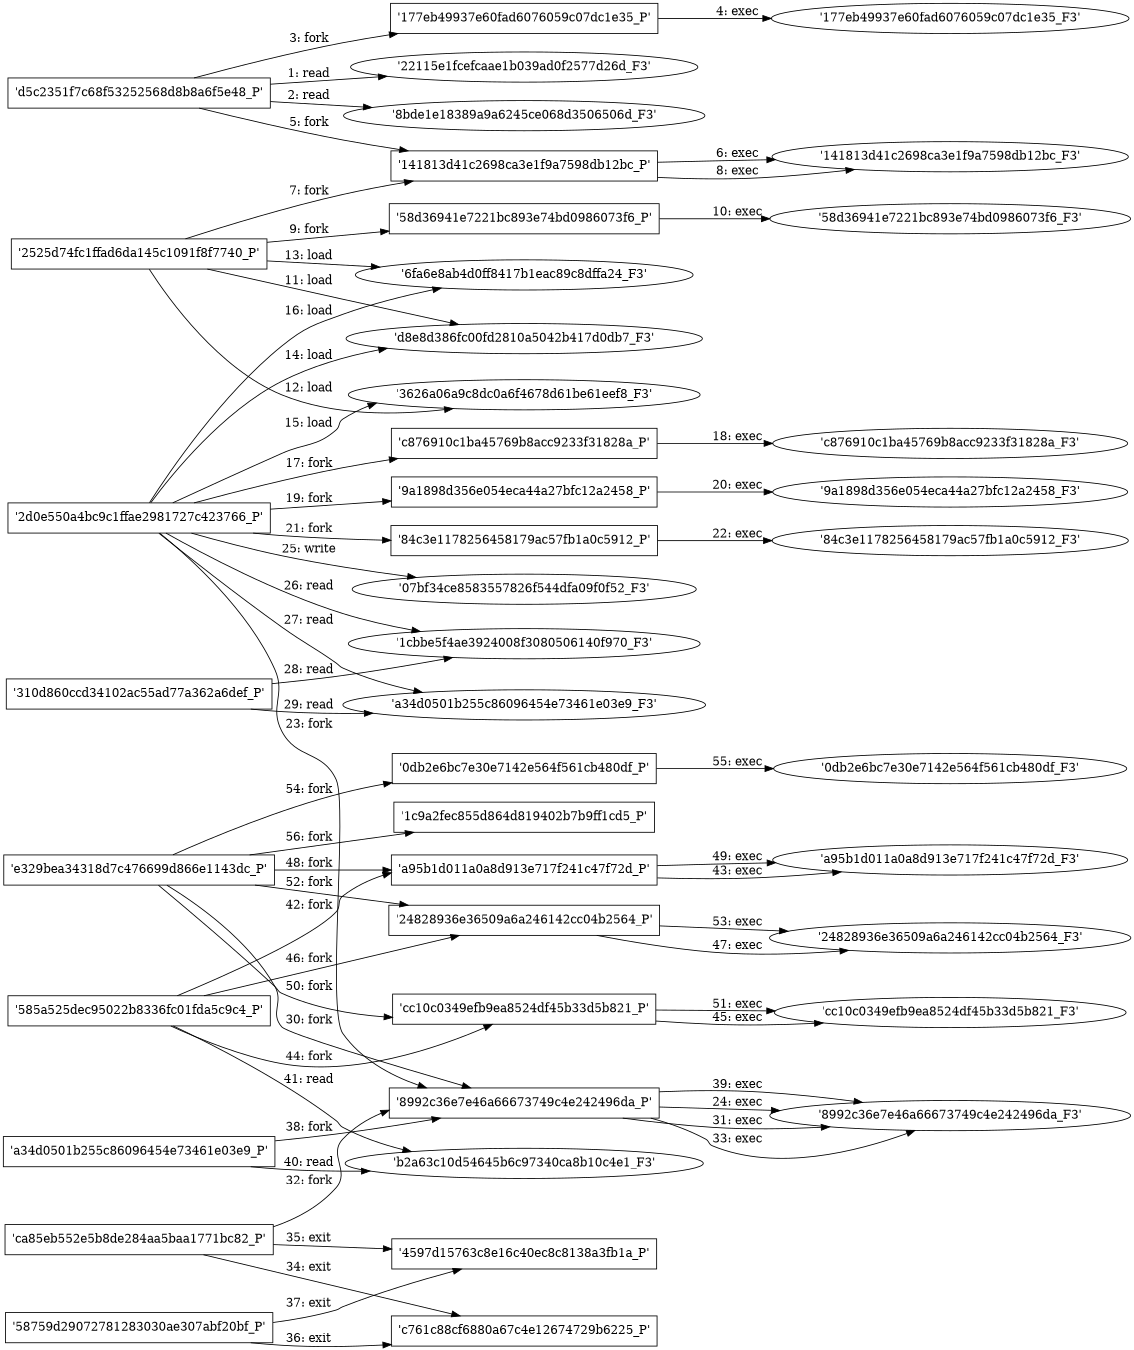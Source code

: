 digraph "D:\Learning\Paper\apt\基于CTI的攻击预警\Dataset\攻击图\ASGfromALLCTI\Vulnerability Spotlight Libgraphite Font Processing Vulnerabilities.dot" {
rankdir="LR"
size="9"
fixedsize="false"
splines="true"
nodesep=0.3
ranksep=0
fontsize=10
overlap="scalexy"
engine= "neato"
	"'22115e1fcefcaae1b039ad0f2577d26d_F3'" [node_type=file shape=ellipse]
	"'d5c2351f7c68f53252568d8b8a6f5e48_P'" [node_type=Process shape=box]
	"'d5c2351f7c68f53252568d8b8a6f5e48_P'" -> "'22115e1fcefcaae1b039ad0f2577d26d_F3'" [label="1: read"]
	"'8bde1e18389a9a6245ce068d3506506d_F3'" [node_type=file shape=ellipse]
	"'d5c2351f7c68f53252568d8b8a6f5e48_P'" [node_type=Process shape=box]
	"'d5c2351f7c68f53252568d8b8a6f5e48_P'" -> "'8bde1e18389a9a6245ce068d3506506d_F3'" [label="2: read"]
	"'d5c2351f7c68f53252568d8b8a6f5e48_P'" [node_type=Process shape=box]
	"'177eb49937e60fad6076059c07dc1e35_P'" [node_type=Process shape=box]
	"'d5c2351f7c68f53252568d8b8a6f5e48_P'" -> "'177eb49937e60fad6076059c07dc1e35_P'" [label="3: fork"]
	"'177eb49937e60fad6076059c07dc1e35_P'" [node_type=Process shape=box]
	"'177eb49937e60fad6076059c07dc1e35_F3'" [node_type=File shape=ellipse]
	"'177eb49937e60fad6076059c07dc1e35_P'" -> "'177eb49937e60fad6076059c07dc1e35_F3'" [label="4: exec"]
	"'d5c2351f7c68f53252568d8b8a6f5e48_P'" [node_type=Process shape=box]
	"'141813d41c2698ca3e1f9a7598db12bc_P'" [node_type=Process shape=box]
	"'d5c2351f7c68f53252568d8b8a6f5e48_P'" -> "'141813d41c2698ca3e1f9a7598db12bc_P'" [label="5: fork"]
	"'141813d41c2698ca3e1f9a7598db12bc_P'" [node_type=Process shape=box]
	"'141813d41c2698ca3e1f9a7598db12bc_F3'" [node_type=File shape=ellipse]
	"'141813d41c2698ca3e1f9a7598db12bc_P'" -> "'141813d41c2698ca3e1f9a7598db12bc_F3'" [label="6: exec"]
	"'2525d74fc1ffad6da145c1091f8f7740_P'" [node_type=Process shape=box]
	"'141813d41c2698ca3e1f9a7598db12bc_P'" [node_type=Process shape=box]
	"'2525d74fc1ffad6da145c1091f8f7740_P'" -> "'141813d41c2698ca3e1f9a7598db12bc_P'" [label="7: fork"]
	"'141813d41c2698ca3e1f9a7598db12bc_P'" [node_type=Process shape=box]
	"'141813d41c2698ca3e1f9a7598db12bc_F3'" [node_type=File shape=ellipse]
	"'141813d41c2698ca3e1f9a7598db12bc_P'" -> "'141813d41c2698ca3e1f9a7598db12bc_F3'" [label="8: exec"]
	"'2525d74fc1ffad6da145c1091f8f7740_P'" [node_type=Process shape=box]
	"'58d36941e7221bc893e74bd0986073f6_P'" [node_type=Process shape=box]
	"'2525d74fc1ffad6da145c1091f8f7740_P'" -> "'58d36941e7221bc893e74bd0986073f6_P'" [label="9: fork"]
	"'58d36941e7221bc893e74bd0986073f6_P'" [node_type=Process shape=box]
	"'58d36941e7221bc893e74bd0986073f6_F3'" [node_type=File shape=ellipse]
	"'58d36941e7221bc893e74bd0986073f6_P'" -> "'58d36941e7221bc893e74bd0986073f6_F3'" [label="10: exec"]
	"'d8e8d386fc00fd2810a5042b417d0db7_F3'" [node_type=file shape=ellipse]
	"'2525d74fc1ffad6da145c1091f8f7740_P'" [node_type=Process shape=box]
	"'2525d74fc1ffad6da145c1091f8f7740_P'" -> "'d8e8d386fc00fd2810a5042b417d0db7_F3'" [label="11: load"]
	"'3626a06a9c8dc0a6f4678d61be61eef8_F3'" [node_type=file shape=ellipse]
	"'2525d74fc1ffad6da145c1091f8f7740_P'" [node_type=Process shape=box]
	"'2525d74fc1ffad6da145c1091f8f7740_P'" -> "'3626a06a9c8dc0a6f4678d61be61eef8_F3'" [label="12: load"]
	"'6fa6e8ab4d0ff8417b1eac89c8dffa24_F3'" [node_type=file shape=ellipse]
	"'2525d74fc1ffad6da145c1091f8f7740_P'" [node_type=Process shape=box]
	"'2525d74fc1ffad6da145c1091f8f7740_P'" -> "'6fa6e8ab4d0ff8417b1eac89c8dffa24_F3'" [label="13: load"]
	"'d8e8d386fc00fd2810a5042b417d0db7_F3'" [node_type=file shape=ellipse]
	"'2d0e550a4bc9c1ffae2981727c423766_P'" [node_type=Process shape=box]
	"'2d0e550a4bc9c1ffae2981727c423766_P'" -> "'d8e8d386fc00fd2810a5042b417d0db7_F3'" [label="14: load"]
	"'3626a06a9c8dc0a6f4678d61be61eef8_F3'" [node_type=file shape=ellipse]
	"'2d0e550a4bc9c1ffae2981727c423766_P'" [node_type=Process shape=box]
	"'2d0e550a4bc9c1ffae2981727c423766_P'" -> "'3626a06a9c8dc0a6f4678d61be61eef8_F3'" [label="15: load"]
	"'6fa6e8ab4d0ff8417b1eac89c8dffa24_F3'" [node_type=file shape=ellipse]
	"'2d0e550a4bc9c1ffae2981727c423766_P'" [node_type=Process shape=box]
	"'2d0e550a4bc9c1ffae2981727c423766_P'" -> "'6fa6e8ab4d0ff8417b1eac89c8dffa24_F3'" [label="16: load"]
	"'2d0e550a4bc9c1ffae2981727c423766_P'" [node_type=Process shape=box]
	"'c876910c1ba45769b8acc9233f31828a_P'" [node_type=Process shape=box]
	"'2d0e550a4bc9c1ffae2981727c423766_P'" -> "'c876910c1ba45769b8acc9233f31828a_P'" [label="17: fork"]
	"'c876910c1ba45769b8acc9233f31828a_P'" [node_type=Process shape=box]
	"'c876910c1ba45769b8acc9233f31828a_F3'" [node_type=File shape=ellipse]
	"'c876910c1ba45769b8acc9233f31828a_P'" -> "'c876910c1ba45769b8acc9233f31828a_F3'" [label="18: exec"]
	"'2d0e550a4bc9c1ffae2981727c423766_P'" [node_type=Process shape=box]
	"'9a1898d356e054eca44a27bfc12a2458_P'" [node_type=Process shape=box]
	"'2d0e550a4bc9c1ffae2981727c423766_P'" -> "'9a1898d356e054eca44a27bfc12a2458_P'" [label="19: fork"]
	"'9a1898d356e054eca44a27bfc12a2458_P'" [node_type=Process shape=box]
	"'9a1898d356e054eca44a27bfc12a2458_F3'" [node_type=File shape=ellipse]
	"'9a1898d356e054eca44a27bfc12a2458_P'" -> "'9a1898d356e054eca44a27bfc12a2458_F3'" [label="20: exec"]
	"'2d0e550a4bc9c1ffae2981727c423766_P'" [node_type=Process shape=box]
	"'84c3e1178256458179ac57fb1a0c5912_P'" [node_type=Process shape=box]
	"'2d0e550a4bc9c1ffae2981727c423766_P'" -> "'84c3e1178256458179ac57fb1a0c5912_P'" [label="21: fork"]
	"'84c3e1178256458179ac57fb1a0c5912_P'" [node_type=Process shape=box]
	"'84c3e1178256458179ac57fb1a0c5912_F3'" [node_type=File shape=ellipse]
	"'84c3e1178256458179ac57fb1a0c5912_P'" -> "'84c3e1178256458179ac57fb1a0c5912_F3'" [label="22: exec"]
	"'2d0e550a4bc9c1ffae2981727c423766_P'" [node_type=Process shape=box]
	"'8992c36e7e46a66673749c4e242496da_P'" [node_type=Process shape=box]
	"'2d0e550a4bc9c1ffae2981727c423766_P'" -> "'8992c36e7e46a66673749c4e242496da_P'" [label="23: fork"]
	"'8992c36e7e46a66673749c4e242496da_P'" [node_type=Process shape=box]
	"'8992c36e7e46a66673749c4e242496da_F3'" [node_type=File shape=ellipse]
	"'8992c36e7e46a66673749c4e242496da_P'" -> "'8992c36e7e46a66673749c4e242496da_F3'" [label="24: exec"]
	"'07bf34ce8583557826f544dfa09f0f52_F3'" [node_type=file shape=ellipse]
	"'2d0e550a4bc9c1ffae2981727c423766_P'" [node_type=Process shape=box]
	"'2d0e550a4bc9c1ffae2981727c423766_P'" -> "'07bf34ce8583557826f544dfa09f0f52_F3'" [label="25: write"]
	"'1cbbe5f4ae3924008f3080506140f970_F3'" [node_type=file shape=ellipse]
	"'2d0e550a4bc9c1ffae2981727c423766_P'" [node_type=Process shape=box]
	"'2d0e550a4bc9c1ffae2981727c423766_P'" -> "'1cbbe5f4ae3924008f3080506140f970_F3'" [label="26: read"]
	"'a34d0501b255c86096454e73461e03e9_F3'" [node_type=file shape=ellipse]
	"'2d0e550a4bc9c1ffae2981727c423766_P'" [node_type=Process shape=box]
	"'2d0e550a4bc9c1ffae2981727c423766_P'" -> "'a34d0501b255c86096454e73461e03e9_F3'" [label="27: read"]
	"'1cbbe5f4ae3924008f3080506140f970_F3'" [node_type=file shape=ellipse]
	"'310d860ccd34102ac55ad77a362a6def_P'" [node_type=Process shape=box]
	"'310d860ccd34102ac55ad77a362a6def_P'" -> "'1cbbe5f4ae3924008f3080506140f970_F3'" [label="28: read"]
	"'a34d0501b255c86096454e73461e03e9_F3'" [node_type=file shape=ellipse]
	"'310d860ccd34102ac55ad77a362a6def_P'" [node_type=Process shape=box]
	"'310d860ccd34102ac55ad77a362a6def_P'" -> "'a34d0501b255c86096454e73461e03e9_F3'" [label="29: read"]
	"'e329bea34318d7c476699d866e1143dc_P'" [node_type=Process shape=box]
	"'8992c36e7e46a66673749c4e242496da_P'" [node_type=Process shape=box]
	"'e329bea34318d7c476699d866e1143dc_P'" -> "'8992c36e7e46a66673749c4e242496da_P'" [label="30: fork"]
	"'8992c36e7e46a66673749c4e242496da_P'" [node_type=Process shape=box]
	"'8992c36e7e46a66673749c4e242496da_F3'" [node_type=File shape=ellipse]
	"'8992c36e7e46a66673749c4e242496da_P'" -> "'8992c36e7e46a66673749c4e242496da_F3'" [label="31: exec"]
	"'ca85eb552e5b8de284aa5baa1771bc82_P'" [node_type=Process shape=box]
	"'8992c36e7e46a66673749c4e242496da_P'" [node_type=Process shape=box]
	"'ca85eb552e5b8de284aa5baa1771bc82_P'" -> "'8992c36e7e46a66673749c4e242496da_P'" [label="32: fork"]
	"'8992c36e7e46a66673749c4e242496da_P'" [node_type=Process shape=box]
	"'8992c36e7e46a66673749c4e242496da_F3'" [node_type=File shape=ellipse]
	"'8992c36e7e46a66673749c4e242496da_P'" -> "'8992c36e7e46a66673749c4e242496da_F3'" [label="33: exec"]
	"'ca85eb552e5b8de284aa5baa1771bc82_P'" [node_type=Process shape=box]
	"'c761c88cf6880a67c4e12674729b6225_P'" [node_type=Process shape=box]
	"'ca85eb552e5b8de284aa5baa1771bc82_P'" -> "'c761c88cf6880a67c4e12674729b6225_P'" [label="34: exit"]
	"'ca85eb552e5b8de284aa5baa1771bc82_P'" [node_type=Process shape=box]
	"'4597d15763c8e16c40ec8c8138a3fb1a_P'" [node_type=Process shape=box]
	"'ca85eb552e5b8de284aa5baa1771bc82_P'" -> "'4597d15763c8e16c40ec8c8138a3fb1a_P'" [label="35: exit"]
	"'58759d29072781283030ae307abf20bf_P'" [node_type=Process shape=box]
	"'c761c88cf6880a67c4e12674729b6225_P'" [node_type=Process shape=box]
	"'58759d29072781283030ae307abf20bf_P'" -> "'c761c88cf6880a67c4e12674729b6225_P'" [label="36: exit"]
	"'58759d29072781283030ae307abf20bf_P'" [node_type=Process shape=box]
	"'4597d15763c8e16c40ec8c8138a3fb1a_P'" [node_type=Process shape=box]
	"'58759d29072781283030ae307abf20bf_P'" -> "'4597d15763c8e16c40ec8c8138a3fb1a_P'" [label="37: exit"]
	"'a34d0501b255c86096454e73461e03e9_P'" [node_type=Process shape=box]
	"'8992c36e7e46a66673749c4e242496da_P'" [node_type=Process shape=box]
	"'a34d0501b255c86096454e73461e03e9_P'" -> "'8992c36e7e46a66673749c4e242496da_P'" [label="38: fork"]
	"'8992c36e7e46a66673749c4e242496da_P'" [node_type=Process shape=box]
	"'8992c36e7e46a66673749c4e242496da_F3'" [node_type=File shape=ellipse]
	"'8992c36e7e46a66673749c4e242496da_P'" -> "'8992c36e7e46a66673749c4e242496da_F3'" [label="39: exec"]
	"'b2a63c10d54645b6c97340ca8b10c4e1_F3'" [node_type=file shape=ellipse]
	"'a34d0501b255c86096454e73461e03e9_P'" [node_type=Process shape=box]
	"'a34d0501b255c86096454e73461e03e9_P'" -> "'b2a63c10d54645b6c97340ca8b10c4e1_F3'" [label="40: read"]
	"'b2a63c10d54645b6c97340ca8b10c4e1_F3'" [node_type=file shape=ellipse]
	"'585a525dec95022b8336fc01fda5c9c4_P'" [node_type=Process shape=box]
	"'585a525dec95022b8336fc01fda5c9c4_P'" -> "'b2a63c10d54645b6c97340ca8b10c4e1_F3'" [label="41: read"]
	"'585a525dec95022b8336fc01fda5c9c4_P'" [node_type=Process shape=box]
	"'a95b1d011a0a8d913e717f241c47f72d_P'" [node_type=Process shape=box]
	"'585a525dec95022b8336fc01fda5c9c4_P'" -> "'a95b1d011a0a8d913e717f241c47f72d_P'" [label="42: fork"]
	"'a95b1d011a0a8d913e717f241c47f72d_P'" [node_type=Process shape=box]
	"'a95b1d011a0a8d913e717f241c47f72d_F3'" [node_type=File shape=ellipse]
	"'a95b1d011a0a8d913e717f241c47f72d_P'" -> "'a95b1d011a0a8d913e717f241c47f72d_F3'" [label="43: exec"]
	"'585a525dec95022b8336fc01fda5c9c4_P'" [node_type=Process shape=box]
	"'cc10c0349efb9ea8524df45b33d5b821_P'" [node_type=Process shape=box]
	"'585a525dec95022b8336fc01fda5c9c4_P'" -> "'cc10c0349efb9ea8524df45b33d5b821_P'" [label="44: fork"]
	"'cc10c0349efb9ea8524df45b33d5b821_P'" [node_type=Process shape=box]
	"'cc10c0349efb9ea8524df45b33d5b821_F3'" [node_type=File shape=ellipse]
	"'cc10c0349efb9ea8524df45b33d5b821_P'" -> "'cc10c0349efb9ea8524df45b33d5b821_F3'" [label="45: exec"]
	"'585a525dec95022b8336fc01fda5c9c4_P'" [node_type=Process shape=box]
	"'24828936e36509a6a246142cc04b2564_P'" [node_type=Process shape=box]
	"'585a525dec95022b8336fc01fda5c9c4_P'" -> "'24828936e36509a6a246142cc04b2564_P'" [label="46: fork"]
	"'24828936e36509a6a246142cc04b2564_P'" [node_type=Process shape=box]
	"'24828936e36509a6a246142cc04b2564_F3'" [node_type=File shape=ellipse]
	"'24828936e36509a6a246142cc04b2564_P'" -> "'24828936e36509a6a246142cc04b2564_F3'" [label="47: exec"]
	"'e329bea34318d7c476699d866e1143dc_P'" [node_type=Process shape=box]
	"'a95b1d011a0a8d913e717f241c47f72d_P'" [node_type=Process shape=box]
	"'e329bea34318d7c476699d866e1143dc_P'" -> "'a95b1d011a0a8d913e717f241c47f72d_P'" [label="48: fork"]
	"'a95b1d011a0a8d913e717f241c47f72d_P'" [node_type=Process shape=box]
	"'a95b1d011a0a8d913e717f241c47f72d_F3'" [node_type=File shape=ellipse]
	"'a95b1d011a0a8d913e717f241c47f72d_P'" -> "'a95b1d011a0a8d913e717f241c47f72d_F3'" [label="49: exec"]
	"'e329bea34318d7c476699d866e1143dc_P'" [node_type=Process shape=box]
	"'cc10c0349efb9ea8524df45b33d5b821_P'" [node_type=Process shape=box]
	"'e329bea34318d7c476699d866e1143dc_P'" -> "'cc10c0349efb9ea8524df45b33d5b821_P'" [label="50: fork"]
	"'cc10c0349efb9ea8524df45b33d5b821_P'" [node_type=Process shape=box]
	"'cc10c0349efb9ea8524df45b33d5b821_F3'" [node_type=File shape=ellipse]
	"'cc10c0349efb9ea8524df45b33d5b821_P'" -> "'cc10c0349efb9ea8524df45b33d5b821_F3'" [label="51: exec"]
	"'e329bea34318d7c476699d866e1143dc_P'" [node_type=Process shape=box]
	"'24828936e36509a6a246142cc04b2564_P'" [node_type=Process shape=box]
	"'e329bea34318d7c476699d866e1143dc_P'" -> "'24828936e36509a6a246142cc04b2564_P'" [label="52: fork"]
	"'24828936e36509a6a246142cc04b2564_P'" [node_type=Process shape=box]
	"'24828936e36509a6a246142cc04b2564_F3'" [node_type=File shape=ellipse]
	"'24828936e36509a6a246142cc04b2564_P'" -> "'24828936e36509a6a246142cc04b2564_F3'" [label="53: exec"]
	"'e329bea34318d7c476699d866e1143dc_P'" [node_type=Process shape=box]
	"'0db2e6bc7e30e7142e564f561cb480df_P'" [node_type=Process shape=box]
	"'e329bea34318d7c476699d866e1143dc_P'" -> "'0db2e6bc7e30e7142e564f561cb480df_P'" [label="54: fork"]
	"'0db2e6bc7e30e7142e564f561cb480df_P'" [node_type=Process shape=box]
	"'0db2e6bc7e30e7142e564f561cb480df_F3'" [node_type=File shape=ellipse]
	"'0db2e6bc7e30e7142e564f561cb480df_P'" -> "'0db2e6bc7e30e7142e564f561cb480df_F3'" [label="55: exec"]
	"'e329bea34318d7c476699d866e1143dc_P'" [node_type=Process shape=box]
	"'1c9a2fec855d864d819402b7b9ff1cd5_P'" [node_type=Process shape=box]
	"'e329bea34318d7c476699d866e1143dc_P'" -> "'1c9a2fec855d864d819402b7b9ff1cd5_P'" [label="56: fork"]
}
